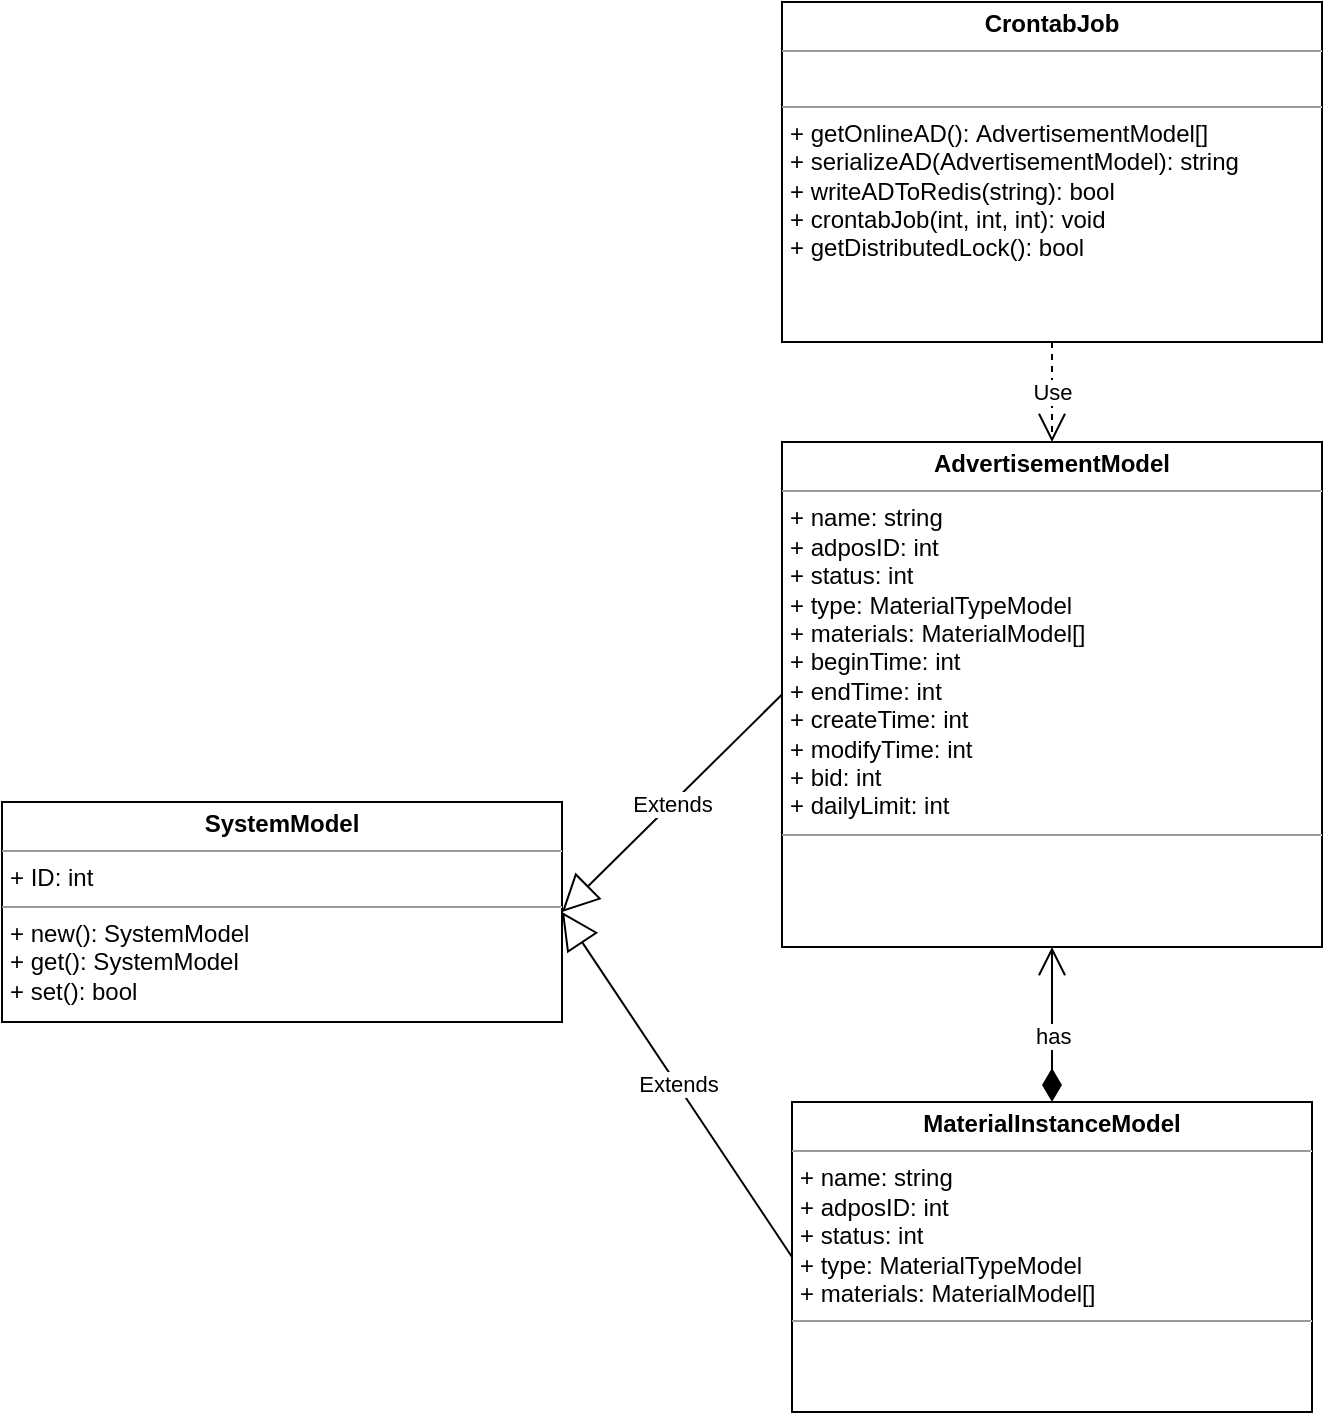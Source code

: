 <mxfile version="14.9.6" type="github">
  <diagram id="eNwvmtfnUTwQ2Sefj3YD" name="Page-1">
    <mxGraphModel dx="2253" dy="737" grid="1" gridSize="10" guides="1" tooltips="1" connect="1" arrows="1" fold="1" page="1" pageScale="1" pageWidth="827" pageHeight="1169" math="0" shadow="0">
      <root>
        <mxCell id="0" />
        <mxCell id="1" parent="0" />
        <mxCell id="HOZdnpOeCfYpGoQ59FNz-10" value="&lt;p style=&quot;margin: 0px ; margin-top: 4px ; text-align: center&quot;&gt;&lt;b&gt;CrontabJob&lt;/b&gt;&lt;/p&gt;&lt;hr size=&quot;1&quot;&gt;&lt;p style=&quot;margin: 0px ; margin-left: 4px&quot;&gt;&lt;br&gt;&lt;/p&gt;&lt;hr size=&quot;1&quot;&gt;&lt;p style=&quot;margin: 0px 0px 0px 4px&quot;&gt;+ getOnlineAD():&amp;nbsp;AdvertisementModel[]&lt;/p&gt;&lt;p style=&quot;margin: 0px 0px 0px 4px&quot;&gt;+&amp;nbsp;serializeAD(AdvertisementModel): string&lt;/p&gt;&lt;p style=&quot;margin: 0px 0px 0px 4px&quot;&gt;+ writeADToRedis(string): bool&lt;/p&gt;&lt;p style=&quot;margin: 0px 0px 0px 4px&quot;&gt;+ crontabJob(int, int, int): void&lt;/p&gt;&lt;p style=&quot;margin: 0px 0px 0px 4px&quot;&gt;+ getDistributedLock(): bool&lt;/p&gt;" style="verticalAlign=top;align=left;overflow=fill;fontSize=12;fontFamily=Helvetica;html=1;" parent="1" vertex="1">
          <mxGeometry x="-50" y="120" width="270" height="170" as="geometry" />
        </mxCell>
        <mxCell id="HOZdnpOeCfYpGoQ59FNz-20" value="&lt;p style=&quot;margin: 0px ; margin-top: 4px ; text-align: center&quot;&gt;&lt;b&gt;SystemModel&lt;/b&gt;&lt;/p&gt;&lt;hr size=&quot;1&quot;&gt;&lt;p style=&quot;margin: 0px ; margin-left: 4px&quot;&gt;+ ID: int&lt;br&gt;&lt;/p&gt;&lt;hr size=&quot;1&quot;&gt;&lt;p style=&quot;margin: 0px ; margin-left: 4px&quot;&gt;+ new(): SystemModel&lt;br&gt;&lt;/p&gt;&lt;p style=&quot;margin: 0px ; margin-left: 4px&quot;&gt;+ get(): SystemModel&lt;/p&gt;&lt;p style=&quot;margin: 0px ; margin-left: 4px&quot;&gt;+ set(): bool&lt;/p&gt;&lt;p style=&quot;margin: 0px ; margin-left: 4px&quot;&gt;&amp;nbsp;&lt;/p&gt;" style="verticalAlign=top;align=left;overflow=fill;fontSize=12;fontFamily=Helvetica;html=1;" parent="1" vertex="1">
          <mxGeometry x="-440" y="520" width="280" height="110" as="geometry" />
        </mxCell>
        <mxCell id="HOZdnpOeCfYpGoQ59FNz-30" value="Use" style="endArrow=open;endSize=12;dashed=1;html=1;exitX=0.5;exitY=1;exitDx=0;exitDy=0;entryX=0.5;entryY=0;entryDx=0;entryDy=0;" parent="1" source="HOZdnpOeCfYpGoQ59FNz-10" target="IcDYwzOxPDOBFZn5-O4r-1" edge="1">
          <mxGeometry width="160" relative="1" as="geometry">
            <mxPoint x="320" y="592.5" as="sourcePoint" />
            <mxPoint x="240" y="362.5" as="targetPoint" />
          </mxGeometry>
        </mxCell>
        <mxCell id="YE8yQruqdNAR4PLWfE6g-1" value="&lt;p style=&quot;margin: 0px ; margin-top: 4px ; text-align: center&quot;&gt;&lt;b&gt;MaterialInstanceModel&lt;/b&gt;&lt;/p&gt;&lt;hr size=&quot;1&quot;&gt;&lt;p style=&quot;margin: 0px ; margin-left: 4px&quot;&gt;&lt;span&gt;+ name: string&lt;/span&gt;&lt;/p&gt;&lt;p style=&quot;margin: 0px ; margin-left: 4px&quot;&gt;&lt;span&gt;+ adposID: int&lt;/span&gt;&lt;/p&gt;&lt;p style=&quot;margin: 0px ; margin-left: 4px&quot;&gt;+ status: int&lt;/p&gt;&lt;p style=&quot;margin: 0px ; margin-left: 4px&quot;&gt;+ type:&amp;nbsp;MaterialTypeModel&lt;/p&gt;&lt;p style=&quot;margin: 0px ; margin-left: 4px&quot;&gt;+ materials: MaterialModel[]&lt;/p&gt;&lt;hr size=&quot;1&quot;&gt;&lt;p style=&quot;margin: 0px ; margin-left: 4px&quot;&gt;&lt;br&gt;&lt;/p&gt;" style="verticalAlign=top;align=left;overflow=fill;fontSize=12;fontFamily=Helvetica;html=1;" parent="1" vertex="1">
          <mxGeometry x="-45" y="670" width="260" height="155" as="geometry" />
        </mxCell>
        <mxCell id="YE8yQruqdNAR4PLWfE6g-2" value="Extends" style="endArrow=block;endSize=16;endFill=0;html=1;entryX=1;entryY=0.5;entryDx=0;entryDy=0;exitX=0;exitY=0.5;exitDx=0;exitDy=0;" parent="1" source="YE8yQruqdNAR4PLWfE6g-1" target="HOZdnpOeCfYpGoQ59FNz-20" edge="1">
          <mxGeometry width="160" relative="1" as="geometry">
            <mxPoint y="547.5" as="sourcePoint" />
            <mxPoint x="-240" y="547.5" as="targetPoint" />
          </mxGeometry>
        </mxCell>
        <mxCell id="IcDYwzOxPDOBFZn5-O4r-1" value="&lt;p style=&quot;margin: 0px ; margin-top: 4px ; text-align: center&quot;&gt;&lt;b&gt;AdvertisementModel&lt;/b&gt;&lt;/p&gt;&lt;hr size=&quot;1&quot;&gt;&lt;p style=&quot;margin: 0px ; margin-left: 4px&quot;&gt;&lt;span&gt;+ name: string&lt;/span&gt;&lt;/p&gt;&lt;p style=&quot;margin: 0px ; margin-left: 4px&quot;&gt;&lt;span&gt;+ adposID: int&lt;/span&gt;&lt;/p&gt;&lt;p style=&quot;margin: 0px ; margin-left: 4px&quot;&gt;+ status: int&lt;/p&gt;&lt;p style=&quot;margin: 0px ; margin-left: 4px&quot;&gt;+ type:&amp;nbsp;MaterialTypeModel&lt;/p&gt;&lt;p style=&quot;margin: 0px ; margin-left: 4px&quot;&gt;+ materials: MaterialModel[]&lt;/p&gt;&lt;p style=&quot;margin: 0px ; margin-left: 4px&quot;&gt;+ beginTime: int&lt;/p&gt;&lt;p style=&quot;margin: 0px ; margin-left: 4px&quot;&gt;+ endTime: int&lt;/p&gt;&lt;p style=&quot;margin: 0px ; margin-left: 4px&quot;&gt;+ createTime: int&lt;/p&gt;&lt;p style=&quot;margin: 0px ; margin-left: 4px&quot;&gt;+ modifyTime: int&lt;/p&gt;&lt;p style=&quot;margin: 0px ; margin-left: 4px&quot;&gt;+ bid: int&lt;/p&gt;&lt;p style=&quot;margin: 0px ; margin-left: 4px&quot;&gt;+ dailyLimit: int&lt;/p&gt;&lt;hr size=&quot;1&quot;&gt;&lt;p style=&quot;margin: 0px ; margin-left: 4px&quot;&gt;&lt;br&gt;&lt;/p&gt;" style="verticalAlign=top;align=left;overflow=fill;fontSize=12;fontFamily=Helvetica;html=1;" parent="1" vertex="1">
          <mxGeometry x="-50" y="340" width="270" height="252.5" as="geometry" />
        </mxCell>
        <mxCell id="IcDYwzOxPDOBFZn5-O4r-2" value="Extends" style="endArrow=block;endSize=16;endFill=0;html=1;exitX=0;exitY=0.5;exitDx=0;exitDy=0;entryX=1;entryY=0.5;entryDx=0;entryDy=0;" parent="1" source="IcDYwzOxPDOBFZn5-O4r-1" target="HOZdnpOeCfYpGoQ59FNz-20" edge="1">
          <mxGeometry width="160" relative="1" as="geometry">
            <mxPoint x="-40" y="547.5" as="sourcePoint" />
            <mxPoint x="-250" y="510" as="targetPoint" />
          </mxGeometry>
        </mxCell>
        <mxCell id="IcDYwzOxPDOBFZn5-O4r-8" value="has" style="endArrow=open;html=1;endSize=12;startArrow=diamondThin;startSize=14;startFill=1;edgeStyle=orthogonalEdgeStyle;align=left;verticalAlign=bottom;entryX=0.5;entryY=1;entryDx=0;entryDy=0;exitX=0.5;exitY=0;exitDx=0;exitDy=0;" parent="1" source="YE8yQruqdNAR4PLWfE6g-1" target="IcDYwzOxPDOBFZn5-O4r-1" edge="1">
          <mxGeometry x="-0.385" y="10" relative="1" as="geometry">
            <mxPoint x="-50" y="650" as="sourcePoint" />
            <mxPoint x="110" y="650" as="targetPoint" />
            <mxPoint as="offset" />
          </mxGeometry>
        </mxCell>
      </root>
    </mxGraphModel>
  </diagram>
</mxfile>
